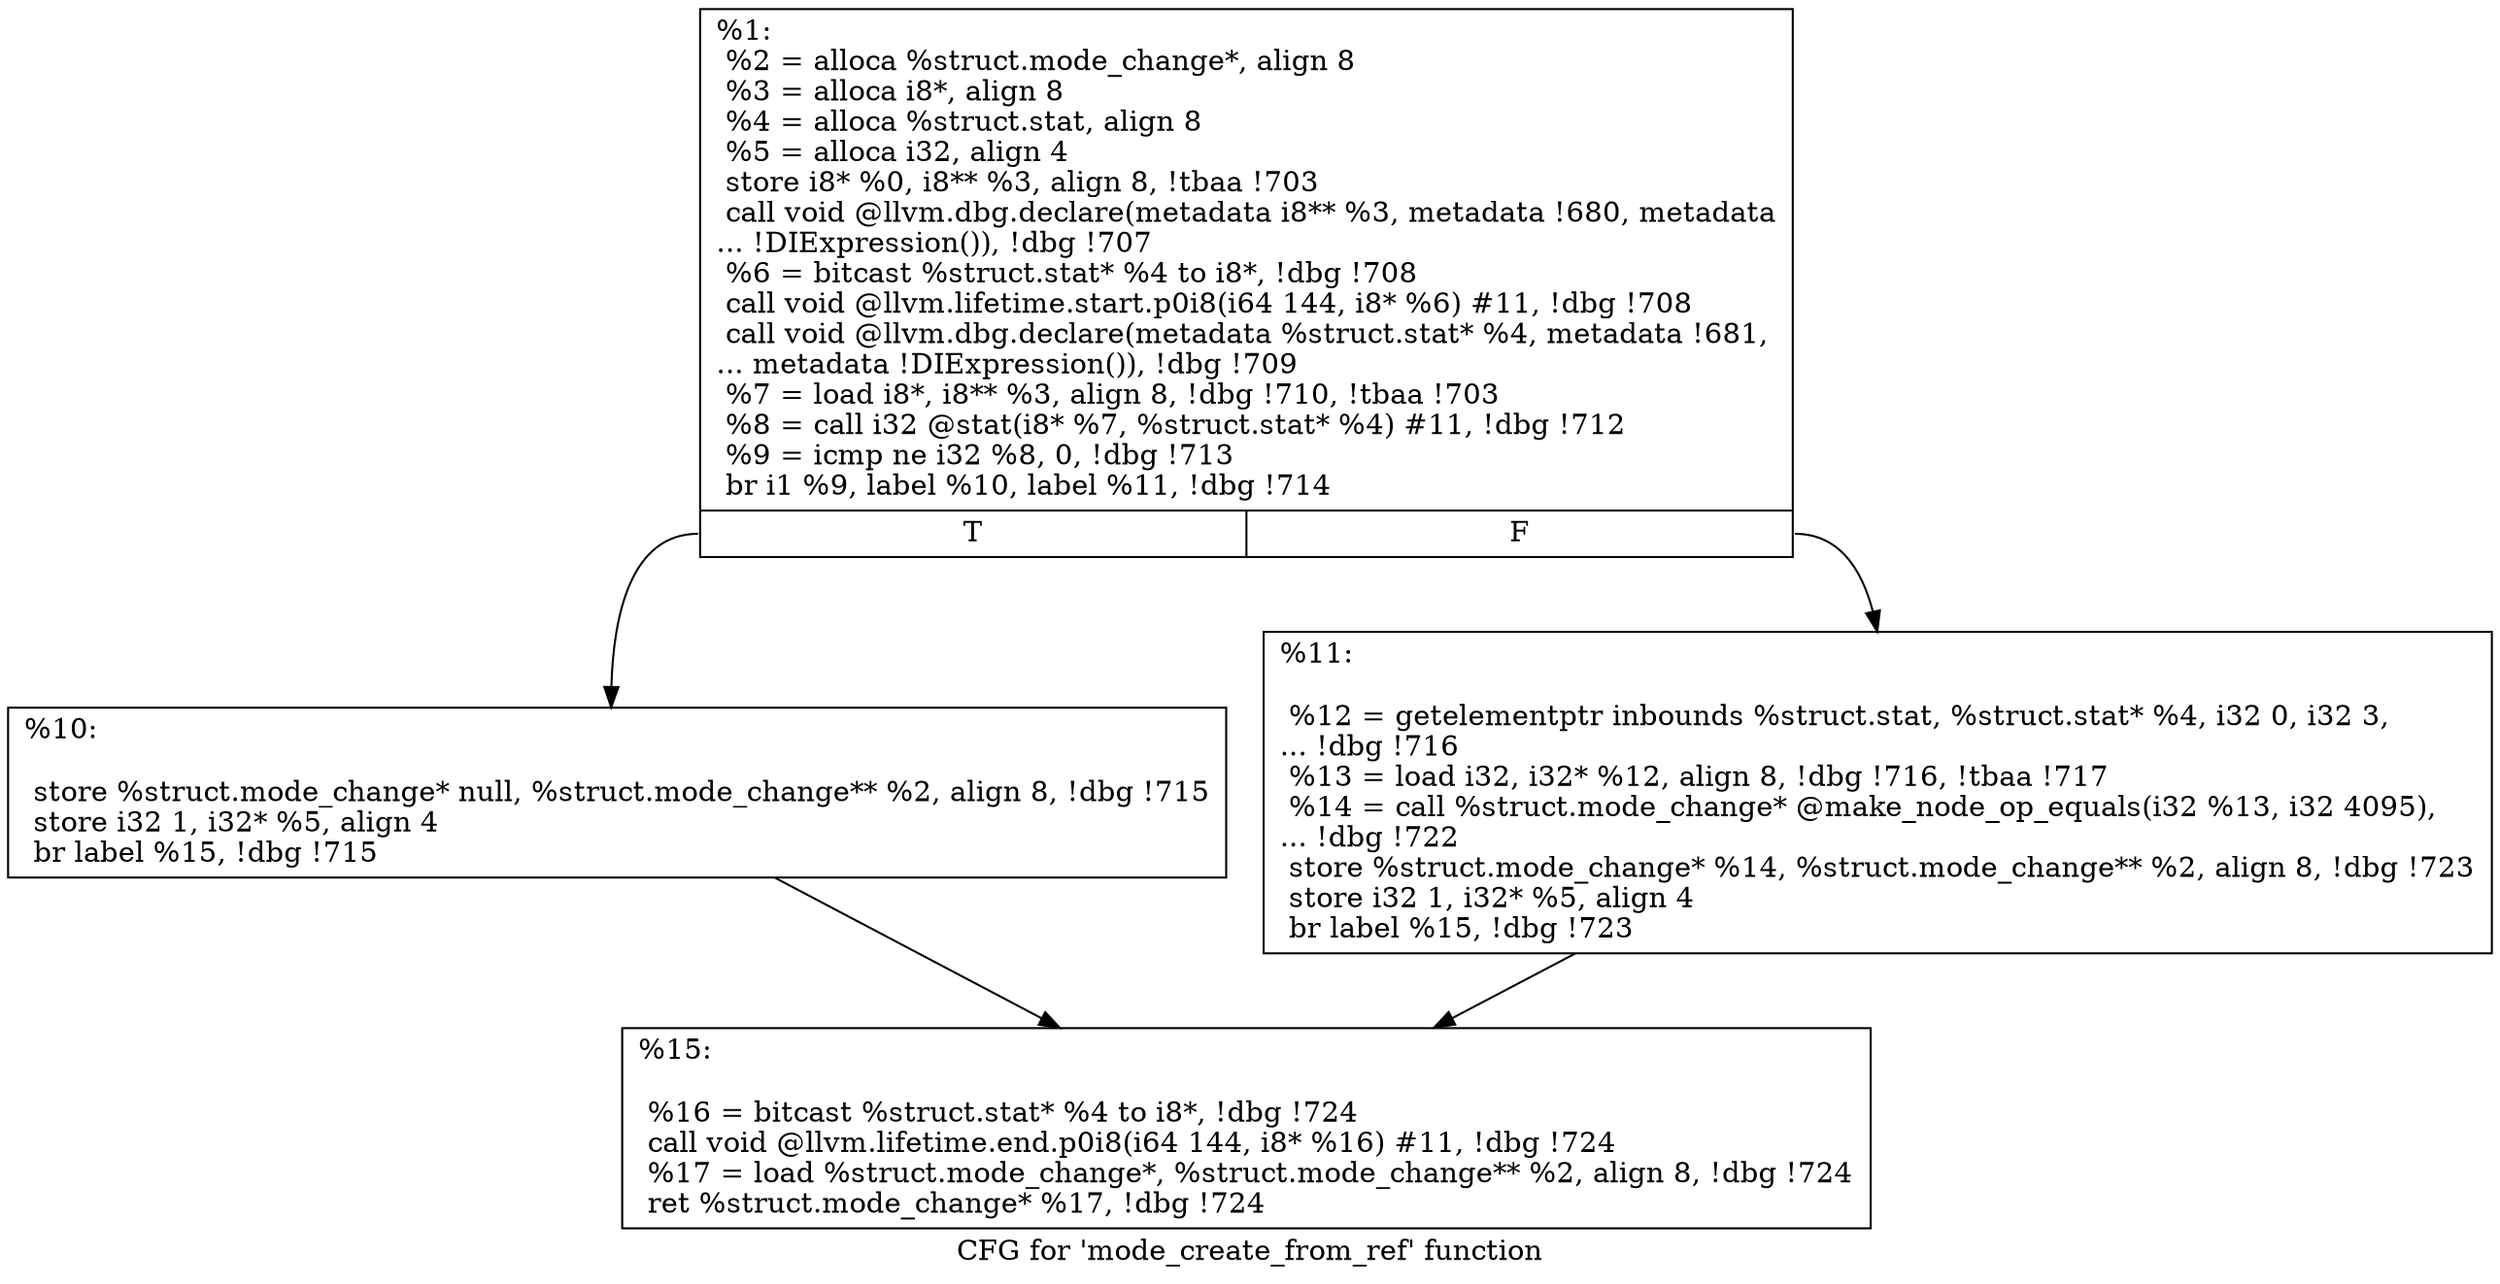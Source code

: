 digraph "CFG for 'mode_create_from_ref' function" {
	label="CFG for 'mode_create_from_ref' function";

	Node0x1ce1710 [shape=record,label="{%1:\l  %2 = alloca %struct.mode_change*, align 8\l  %3 = alloca i8*, align 8\l  %4 = alloca %struct.stat, align 8\l  %5 = alloca i32, align 4\l  store i8* %0, i8** %3, align 8, !tbaa !703\l  call void @llvm.dbg.declare(metadata i8** %3, metadata !680, metadata\l... !DIExpression()), !dbg !707\l  %6 = bitcast %struct.stat* %4 to i8*, !dbg !708\l  call void @llvm.lifetime.start.p0i8(i64 144, i8* %6) #11, !dbg !708\l  call void @llvm.dbg.declare(metadata %struct.stat* %4, metadata !681,\l... metadata !DIExpression()), !dbg !709\l  %7 = load i8*, i8** %3, align 8, !dbg !710, !tbaa !703\l  %8 = call i32 @stat(i8* %7, %struct.stat* %4) #11, !dbg !712\l  %9 = icmp ne i32 %8, 0, !dbg !713\l  br i1 %9, label %10, label %11, !dbg !714\l|{<s0>T|<s1>F}}"];
	Node0x1ce1710:s0 -> Node0x1ce34e0;
	Node0x1ce1710:s1 -> Node0x1ce3530;
	Node0x1ce34e0 [shape=record,label="{%10:\l\l  store %struct.mode_change* null, %struct.mode_change** %2, align 8, !dbg !715\l  store i32 1, i32* %5, align 4\l  br label %15, !dbg !715\l}"];
	Node0x1ce34e0 -> Node0x1ce3580;
	Node0x1ce3530 [shape=record,label="{%11:\l\l  %12 = getelementptr inbounds %struct.stat, %struct.stat* %4, i32 0, i32 3,\l... !dbg !716\l  %13 = load i32, i32* %12, align 8, !dbg !716, !tbaa !717\l  %14 = call %struct.mode_change* @make_node_op_equals(i32 %13, i32 4095),\l... !dbg !722\l  store %struct.mode_change* %14, %struct.mode_change** %2, align 8, !dbg !723\l  store i32 1, i32* %5, align 4\l  br label %15, !dbg !723\l}"];
	Node0x1ce3530 -> Node0x1ce3580;
	Node0x1ce3580 [shape=record,label="{%15:\l\l  %16 = bitcast %struct.stat* %4 to i8*, !dbg !724\l  call void @llvm.lifetime.end.p0i8(i64 144, i8* %16) #11, !dbg !724\l  %17 = load %struct.mode_change*, %struct.mode_change** %2, align 8, !dbg !724\l  ret %struct.mode_change* %17, !dbg !724\l}"];
}
